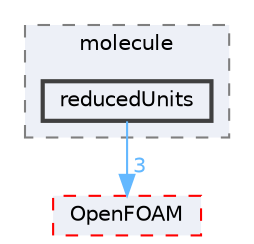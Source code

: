digraph "src/lagrangian/molecularDynamics/molecule/reducedUnits"
{
 // LATEX_PDF_SIZE
  bgcolor="transparent";
  edge [fontname=Helvetica,fontsize=10,labelfontname=Helvetica,labelfontsize=10];
  node [fontname=Helvetica,fontsize=10,shape=box,height=0.2,width=0.4];
  compound=true
  subgraph clusterdir_9c91f16e68bfa950e60056a05e24ffb3 {
    graph [ bgcolor="#edf0f7", pencolor="grey50", label="molecule", fontname=Helvetica,fontsize=10 style="filled,dashed", URL="dir_9c91f16e68bfa950e60056a05e24ffb3.html",tooltip=""]
  dir_775a932ad4f9719d28a59a3c8c885aea [label="reducedUnits", fillcolor="#edf0f7", color="grey25", style="filled,bold", URL="dir_775a932ad4f9719d28a59a3c8c885aea.html",tooltip=""];
  }
  dir_c5473ff19b20e6ec4dfe5c310b3778a8 [label="OpenFOAM", fillcolor="#edf0f7", color="red", style="filled,dashed", URL="dir_c5473ff19b20e6ec4dfe5c310b3778a8.html",tooltip=""];
  dir_775a932ad4f9719d28a59a3c8c885aea->dir_c5473ff19b20e6ec4dfe5c310b3778a8 [headlabel="3", labeldistance=1.5 headhref="dir_003264_002695.html" href="dir_003264_002695.html" color="steelblue1" fontcolor="steelblue1"];
}
